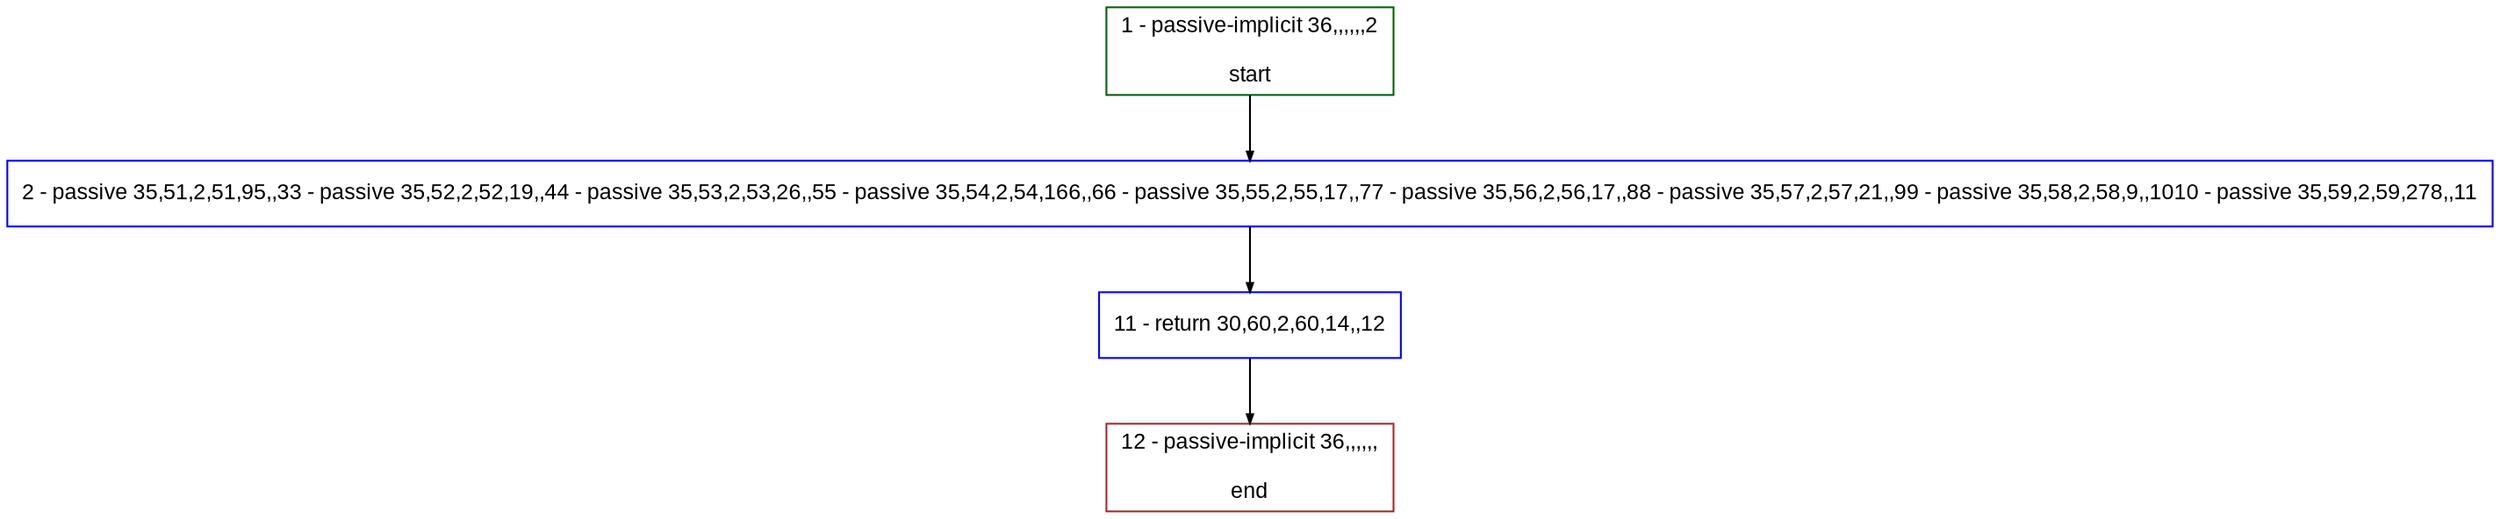 digraph "" {
  graph [pack="true", label="", fontsize="12", packmode="clust", fontname="Arial", fillcolor="#FFFFCC", bgcolor="white", style="rounded,filled", compound="true"];
  node [node_initialized="no", label="", color="grey", fontsize="12", fillcolor="white", fontname="Arial", style="filled", shape="rectangle", compound="true", fixedsize="false"];
  edge [fontcolor="black", arrowhead="normal", arrowtail="none", arrowsize="0.5", ltail="", label="", color="black", fontsize="12", lhead="", fontname="Arial", dir="forward", compound="true"];
  __N1 [label="2 - passive 35,51,2,51,95,,33 - passive 35,52,2,52,19,,44 - passive 35,53,2,53,26,,55 - passive 35,54,2,54,166,,66 - passive 35,55,2,55,17,,77 - passive 35,56,2,56,17,,88 - passive 35,57,2,57,21,,99 - passive 35,58,2,58,9,,1010 - passive 35,59,2,59,278,,11", color="#0000ff", fillcolor="#ffffff", style="filled", shape="box"];
  __N2 [label="1 - passive-implicit 36,,,,,,2\n\nstart", color="#006400", fillcolor="#ffffff", style="filled", shape="box"];
  __N3 [label="11 - return 30,60,2,60,14,,12", color="#0000ff", fillcolor="#ffffff", style="filled", shape="box"];
  __N4 [label="12 - passive-implicit 36,,,,,,\n\nend", color="#a52a2a", fillcolor="#ffffff", style="filled", shape="box"];
  __N2 -> __N1 [arrowhead="normal", arrowtail="none", color="#000000", label="", dir="forward"];
  __N1 -> __N3 [arrowhead="normal", arrowtail="none", color="#000000", label="", dir="forward"];
  __N3 -> __N4 [arrowhead="normal", arrowtail="none", color="#000000", label="", dir="forward"];
}
